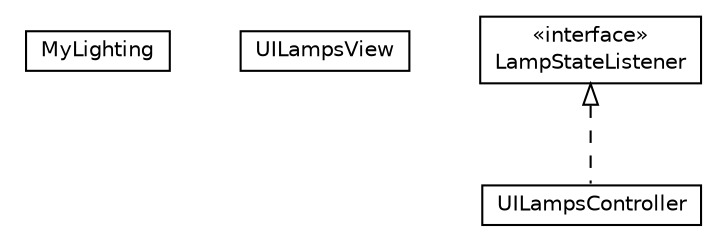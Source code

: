 #!/usr/local/bin/dot
#
# Class diagram 
# Generated by UMLGraph version R5_6-24-gf6e263 (http://www.umlgraph.org/)
#

digraph G {
	edge [fontname="Helvetica",fontsize=10,labelfontname="Helvetica",labelfontsize=10];
	node [fontname="Helvetica",fontsize=10,shape=plaintext];
	nodesep=0.25;
	ranksep=0.5;
	// org.universAAL.samples.lighting.server.unit_impl.MyLighting
	c790 [label=<<table title="org.universAAL.samples.lighting.server.unit_impl.MyLighting" border="0" cellborder="1" cellspacing="0" cellpadding="2" port="p" href="./MyLighting.html">
		<tr><td><table border="0" cellspacing="0" cellpadding="1">
<tr><td align="center" balign="center"> MyLighting </td></tr>
		</table></td></tr>
		</table>>, URL="./MyLighting.html", fontname="Helvetica", fontcolor="black", fontsize=10.0];
	// org.universAAL.samples.lighting.server.unit_impl.UILampsView
	c791 [label=<<table title="org.universAAL.samples.lighting.server.unit_impl.UILampsView" border="0" cellborder="1" cellspacing="0" cellpadding="2" port="p" href="./UILampsView.html">
		<tr><td><table border="0" cellspacing="0" cellpadding="1">
<tr><td align="center" balign="center"> UILampsView </td></tr>
		</table></td></tr>
		</table>>, URL="./UILampsView.html", fontname="Helvetica", fontcolor="black", fontsize=10.0];
	// org.universAAL.samples.lighting.server.unit_impl.LampStateListener
	c792 [label=<<table title="org.universAAL.samples.lighting.server.unit_impl.LampStateListener" border="0" cellborder="1" cellspacing="0" cellpadding="2" port="p" href="./LampStateListener.html">
		<tr><td><table border="0" cellspacing="0" cellpadding="1">
<tr><td align="center" balign="center"> &#171;interface&#187; </td></tr>
<tr><td align="center" balign="center"> LampStateListener </td></tr>
		</table></td></tr>
		</table>>, URL="./LampStateListener.html", fontname="Helvetica", fontcolor="black", fontsize=10.0];
	// org.universAAL.samples.lighting.server.unit_impl.UILampsController
	c793 [label=<<table title="org.universAAL.samples.lighting.server.unit_impl.UILampsController" border="0" cellborder="1" cellspacing="0" cellpadding="2" port="p" href="./UILampsController.html">
		<tr><td><table border="0" cellspacing="0" cellpadding="1">
<tr><td align="center" balign="center"> UILampsController </td></tr>
		</table></td></tr>
		</table>>, URL="./UILampsController.html", fontname="Helvetica", fontcolor="black", fontsize=10.0];
	//org.universAAL.samples.lighting.server.unit_impl.UILampsController implements org.universAAL.samples.lighting.server.unit_impl.LampStateListener
	c792:p -> c793:p [dir=back,arrowtail=empty,style=dashed];
}

